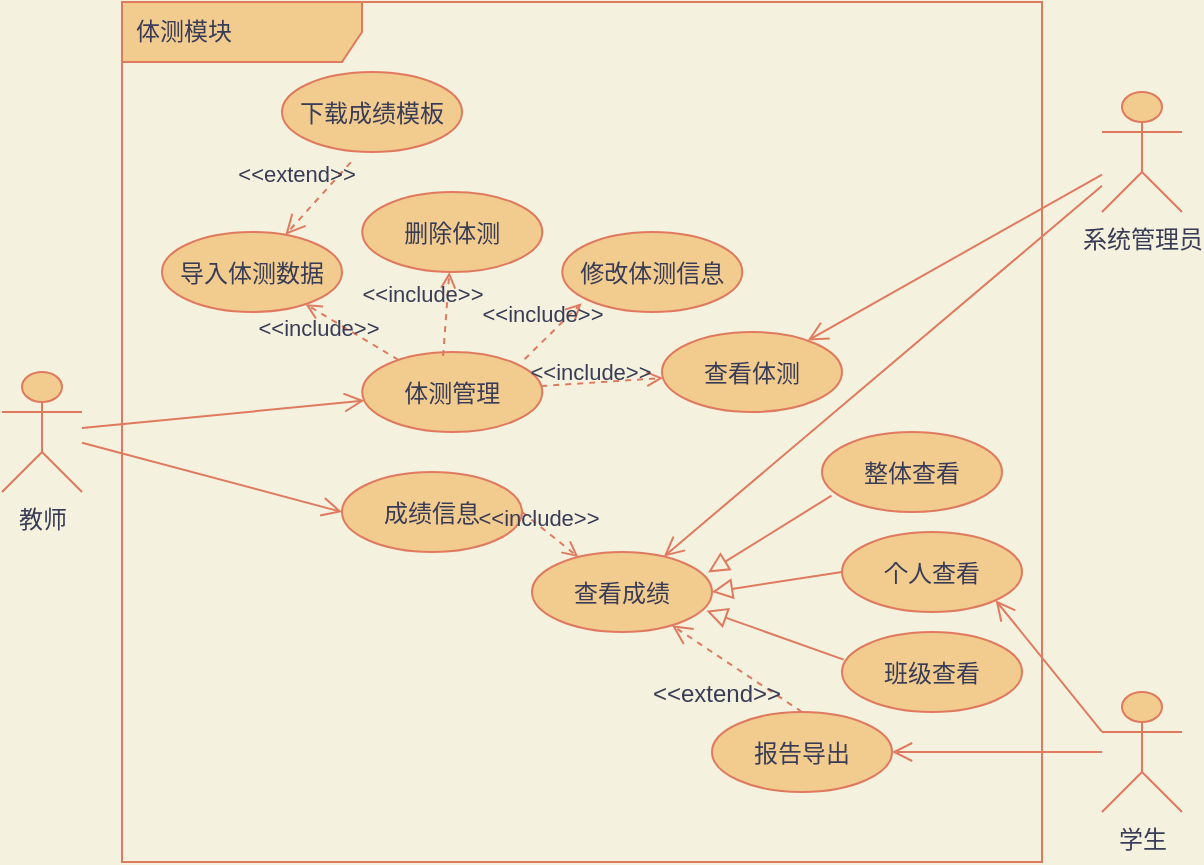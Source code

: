 <mxfile version="18.0.6" type="device"><diagram id="-Uc9xBOUScdRXtl4cBBY" name="第 1 页"><mxGraphModel dx="1209" dy="844" grid="1" gridSize="10" guides="1" tooltips="1" connect="1" arrows="1" fold="1" page="1" pageScale="1" pageWidth="827" pageHeight="1169" background="#F4F1DE" math="0" shadow="0"><root><mxCell id="0"/><mxCell id="1" parent="0"/><mxCell id="ZLjhPjQvMCvGU57sfB4--1" value="" style="edgeStyle=none;rounded=1;sketch=0;orthogonalLoop=1;jettySize=auto;html=1;fontColor=#393C56;endArrow=open;endFill=0;endSize=8;strokeColor=#E07A5F;fillColor=#F2CC8F;labelBackgroundColor=#F4F1DE;" parent="1" source="ZLjhPjQvMCvGU57sfB4--2" target="ZLjhPjQvMCvGU57sfB4--13" edge="1"><mxGeometry relative="1" as="geometry"/></mxCell><mxCell id="ZLjhPjQvMCvGU57sfB4--2" value="教师" style="shape=umlActor;verticalLabelPosition=bottom;verticalAlign=top;html=1;outlineConnect=0;fillColor=#F2CC8F;strokeColor=#E07A5F;fontColor=#393C56;" parent="1" vertex="1"><mxGeometry x="140" y="270" width="40" height="60" as="geometry"/></mxCell><mxCell id="ZLjhPjQvMCvGU57sfB4--7" value="导入体测数据" style="ellipse;fillColor=#F2CC8F;strokeColor=#E07A5F;fontColor=#393C56;" parent="1" vertex="1"><mxGeometry x="220" y="200" width="90" height="40" as="geometry"/></mxCell><mxCell id="ZLjhPjQvMCvGU57sfB4--9" value="查看体测" style="ellipse;fillColor=#F2CC8F;strokeColor=#E07A5F;fontColor=#393C56;" parent="1" vertex="1"><mxGeometry x="470" y="250" width="90" height="40" as="geometry"/></mxCell><mxCell id="ZLjhPjQvMCvGU57sfB4--10" value="修改体测信息" style="ellipse;fillColor=#F2CC8F;strokeColor=#E07A5F;fontColor=#393C56;" parent="1" vertex="1"><mxGeometry x="420.14" y="200" width="90" height="40" as="geometry"/></mxCell><mxCell id="ZLjhPjQvMCvGU57sfB4--13" value="体测管理" style="ellipse;fillColor=#F2CC8F;strokeColor=#E07A5F;fontColor=#393C56;" parent="1" vertex="1"><mxGeometry x="320.14" y="260" width="90" height="40" as="geometry"/></mxCell><mxCell id="ZLjhPjQvMCvGU57sfB4--14" value="删除体测" style="ellipse;fillColor=#F2CC8F;strokeColor=#E07A5F;fontColor=#393C56;" parent="1" vertex="1"><mxGeometry x="320.14" y="180" width="90" height="40" as="geometry"/></mxCell><mxCell id="ZLjhPjQvMCvGU57sfB4--15" value="&amp;lt;&amp;lt;include&amp;gt;&amp;gt;" style="html=1;verticalAlign=bottom;labelBackgroundColor=none;endArrow=open;endFill=0;dashed=1;rounded=1;sketch=0;fontColor=#393C56;strokeColor=#E07A5F;fillColor=#F2CC8F;" parent="1" source="ZLjhPjQvMCvGU57sfB4--13" target="ZLjhPjQvMCvGU57sfB4--7" edge="1"><mxGeometry x="0.408" y="15" width="160" relative="1" as="geometry"><mxPoint x="347.34" y="125.6" as="sourcePoint"/><mxPoint x="290.14" y="240" as="targetPoint"/><mxPoint as="offset"/></mxGeometry></mxCell><mxCell id="ZLjhPjQvMCvGU57sfB4--16" value="&amp;lt;&amp;lt;include&amp;gt;&amp;gt;" style="html=1;verticalAlign=bottom;labelBackgroundColor=none;endArrow=open;endFill=0;dashed=1;rounded=1;sketch=0;fontColor=#393C56;strokeColor=#E07A5F;fillColor=#F2CC8F;exitX=0.449;exitY=0.05;exitDx=0;exitDy=0;exitPerimeter=0;" parent="1" source="ZLjhPjQvMCvGU57sfB4--13" target="ZLjhPjQvMCvGU57sfB4--14" edge="1"><mxGeometry x="0.002" y="12" width="160" relative="1" as="geometry"><mxPoint x="351.182" y="273.07" as="sourcePoint"/><mxPoint x="299.26" y="236.884" as="targetPoint"/><mxPoint as="offset"/></mxGeometry></mxCell><mxCell id="ZLjhPjQvMCvGU57sfB4--17" value="&amp;lt;&amp;lt;include&amp;gt;&amp;gt;" style="html=1;verticalAlign=bottom;labelBackgroundColor=none;endArrow=open;endFill=0;dashed=1;rounded=1;sketch=0;fontColor=#393C56;strokeColor=#E07A5F;fillColor=#F2CC8F;entryX=0.107;entryY=0.89;entryDx=0;entryDy=0;entryPerimeter=0;exitX=0.902;exitY=0.09;exitDx=0;exitDy=0;exitPerimeter=0;" parent="1" source="ZLjhPjQvMCvGU57sfB4--13" target="ZLjhPjQvMCvGU57sfB4--10" edge="1"><mxGeometry x="-0.207" y="4" width="160" relative="1" as="geometry"><mxPoint x="361.182" y="283.07" as="sourcePoint"/><mxPoint x="309.26" y="246.884" as="targetPoint"/><mxPoint as="offset"/></mxGeometry></mxCell><mxCell id="ZLjhPjQvMCvGU57sfB4--18" value="&amp;lt;&amp;lt;include&amp;gt;&amp;gt;" style="html=1;verticalAlign=bottom;labelBackgroundColor=none;endArrow=open;endFill=0;dashed=1;rounded=1;sketch=0;fontColor=#393C56;strokeColor=#E07A5F;fillColor=#F2CC8F;" parent="1" source="ZLjhPjQvMCvGU57sfB4--13" target="ZLjhPjQvMCvGU57sfB4--9" edge="1"><mxGeometry x="-0.217" y="-4" width="160" relative="1" as="geometry"><mxPoint x="420.14" y="280" as="sourcePoint"/><mxPoint x="319.26" y="256.884" as="targetPoint"/><mxPoint as="offset"/></mxGeometry></mxCell><mxCell id="ZLjhPjQvMCvGU57sfB4--20" value="下载成绩模板" style="ellipse;fillColor=#F2CC8F;strokeColor=#E07A5F;fontColor=#393C56;" parent="1" vertex="1"><mxGeometry x="280" y="120" width="90" height="40" as="geometry"/></mxCell><mxCell id="ZLjhPjQvMCvGU57sfB4--21" value="&amp;lt;&amp;lt;extend&amp;gt;&amp;gt;" style="html=1;verticalAlign=bottom;labelBackgroundColor=none;endArrow=open;endFill=0;dashed=1;rounded=1;sketch=0;fontColor=#393C56;endSize=8;strokeColor=#E07A5F;fillColor=#F2CC8F;exitX=0.382;exitY=1.13;exitDx=0;exitDy=0;exitPerimeter=0;" parent="1" source="ZLjhPjQvMCvGU57sfB4--20" target="ZLjhPjQvMCvGU57sfB4--7" edge="1"><mxGeometry x="0.202" y="-10" width="160" relative="1" as="geometry"><mxPoint x="222.47" y="54.2" as="sourcePoint"/><mxPoint x="259.909" y="82.794" as="targetPoint"/><mxPoint as="offset"/></mxGeometry></mxCell><mxCell id="ZLjhPjQvMCvGU57sfB4--24" value="体测模块" style="shape=umlFrame;whiteSpace=wrap;html=1;width=120;height=30;boundedLbl=1;verticalAlign=middle;align=left;spacingLeft=5;fillColor=#F2CC8F;strokeColor=#E07A5F;fontColor=#393C56;" parent="1" vertex="1"><mxGeometry x="200" y="85" width="460" height="430" as="geometry"/></mxCell><mxCell id="ZLjhPjQvMCvGU57sfB4--25" value="成绩信息" style="ellipse;fillColor=#F2CC8F;strokeColor=#E07A5F;fontColor=#393C56;" parent="1" vertex="1"><mxGeometry x="310" y="320" width="90" height="40" as="geometry"/></mxCell><mxCell id="ZLjhPjQvMCvGU57sfB4--26" value="" style="edgeStyle=none;rounded=1;sketch=0;orthogonalLoop=1;jettySize=auto;html=1;fontColor=#393C56;endArrow=open;endFill=0;endSize=8;strokeColor=#E07A5F;fillColor=#F2CC8F;entryX=0;entryY=0.5;entryDx=0;entryDy=0;labelBackgroundColor=#F4F1DE;" parent="1" source="ZLjhPjQvMCvGU57sfB4--2" target="ZLjhPjQvMCvGU57sfB4--25" edge="1"><mxGeometry relative="1" as="geometry"><mxPoint x="200" y="307.951" as="sourcePoint"/><mxPoint x="331.292" y="294.497" as="targetPoint"/></mxGeometry></mxCell><mxCell id="ZLjhPjQvMCvGU57sfB4--27" value="查看成绩" style="ellipse;fillColor=#F2CC8F;strokeColor=#E07A5F;fontColor=#393C56;" parent="1" vertex="1"><mxGeometry x="405" y="360" width="90" height="40" as="geometry"/></mxCell><mxCell id="ZLjhPjQvMCvGU57sfB4--28" value="&amp;lt;&amp;lt;include&amp;gt;&amp;gt;" style="html=1;verticalAlign=bottom;labelBackgroundColor=none;endArrow=open;endFill=0;dashed=1;rounded=1;sketch=0;fontColor=#393C56;strokeColor=#E07A5F;fillColor=#F2CC8F;exitX=1;exitY=0.5;exitDx=0;exitDy=0;" parent="1" source="ZLjhPjQvMCvGU57sfB4--25" target="ZLjhPjQvMCvGU57sfB4--27" edge="1"><mxGeometry x="-0.217" y="-4" width="160" relative="1" as="geometry"><mxPoint x="439.822" y="352.967" as="sourcePoint"/><mxPoint x="349.44" y="326.884" as="targetPoint"/><mxPoint as="offset"/></mxGeometry></mxCell><mxCell id="ZLjhPjQvMCvGU57sfB4--29" value="整体查看" style="ellipse;fillColor=#F2CC8F;strokeColor=#E07A5F;fontColor=#393C56;" parent="1" vertex="1"><mxGeometry x="550" y="300" width="90" height="40" as="geometry"/></mxCell><mxCell id="ZLjhPjQvMCvGU57sfB4--30" value="" style="endArrow=block;startArrow=none;endFill=0;startFill=0;html=1;verticalAlign=bottom;labelBackgroundColor=none;rounded=0;fontSize=12;jumpStyle=arc;entryX=0.978;entryY=0.255;entryDx=0;entryDy=0;strokeWidth=1;endSize=8;entryPerimeter=0;exitX=0.053;exitY=0.795;exitDx=0;exitDy=0;exitPerimeter=0;strokeColor=#E07A5F;fontColor=#393C56;" parent="1" source="ZLjhPjQvMCvGU57sfB4--29" target="ZLjhPjQvMCvGU57sfB4--27" edge="1"><mxGeometry width="160" relative="1" as="geometry"><mxPoint x="580" y="310" as="sourcePoint"/><mxPoint x="440" y="360" as="targetPoint"/></mxGeometry></mxCell><mxCell id="ZLjhPjQvMCvGU57sfB4--31" value="个人查看" style="ellipse;fillColor=#F2CC8F;strokeColor=#E07A5F;fontColor=#393C56;" parent="1" vertex="1"><mxGeometry x="560" y="350" width="90" height="40" as="geometry"/></mxCell><mxCell id="ZLjhPjQvMCvGU57sfB4--32" value="班级查看" style="ellipse;fillColor=#F2CC8F;strokeColor=#E07A5F;fontColor=#393C56;" parent="1" vertex="1"><mxGeometry x="560" y="400" width="90" height="40" as="geometry"/></mxCell><mxCell id="ZLjhPjQvMCvGU57sfB4--33" value="" style="endArrow=block;startArrow=none;endFill=0;startFill=0;html=1;verticalAlign=bottom;labelBackgroundColor=none;rounded=0;fontSize=12;jumpStyle=arc;entryX=1;entryY=0.5;entryDx=0;entryDy=0;strokeWidth=1;endSize=8;exitX=0;exitY=0.5;exitDx=0;exitDy=0;strokeColor=#E07A5F;fontColor=#393C56;" parent="1" source="ZLjhPjQvMCvGU57sfB4--31" target="ZLjhPjQvMCvGU57sfB4--27" edge="1"><mxGeometry width="160" relative="1" as="geometry"><mxPoint x="590" y="320" as="sourcePoint"/><mxPoint x="538.02" y="350.2" as="targetPoint"/></mxGeometry></mxCell><mxCell id="ZLjhPjQvMCvGU57sfB4--34" value="" style="endArrow=block;startArrow=none;endFill=0;startFill=0;html=1;verticalAlign=bottom;labelBackgroundColor=none;rounded=0;fontSize=12;jumpStyle=arc;entryX=0.969;entryY=0.735;entryDx=0;entryDy=0;strokeWidth=1;endSize=8;entryPerimeter=0;exitX=0.009;exitY=0.345;exitDx=0;exitDy=0;exitPerimeter=0;strokeColor=#E07A5F;fontColor=#393C56;" parent="1" source="ZLjhPjQvMCvGU57sfB4--32" target="ZLjhPjQvMCvGU57sfB4--27" edge="1"><mxGeometry width="160" relative="1" as="geometry"><mxPoint x="590" y="360" as="sourcePoint"/><mxPoint x="540" y="360" as="targetPoint"/></mxGeometry></mxCell><mxCell id="ZLjhPjQvMCvGU57sfB4--35" value="报告导出" style="ellipse;fillColor=#F2CC8F;strokeColor=#E07A5F;fontColor=#393C56;" parent="1" vertex="1"><mxGeometry x="495" y="440" width="90" height="40" as="geometry"/></mxCell><mxCell id="ZLjhPjQvMCvGU57sfB4--36" value="&amp;lt;&amp;lt;extend&amp;gt;&amp;gt;" style="html=1;verticalAlign=bottom;labelBackgroundColor=none;endArrow=open;endFill=0;dashed=1;rounded=0;fontSize=12;endSize=8;strokeWidth=1;jumpStyle=arc;exitX=0.5;exitY=0;exitDx=0;exitDy=0;strokeColor=#E07A5F;fontColor=#393C56;" parent="1" source="ZLjhPjQvMCvGU57sfB4--35" target="ZLjhPjQvMCvGU57sfB4--27" edge="1"><mxGeometry x="-0.094" y="24" width="160" relative="1" as="geometry"><mxPoint x="440" y="460" as="sourcePoint"/><mxPoint x="600" y="460" as="targetPoint"/><mxPoint as="offset"/></mxGeometry></mxCell><mxCell id="ZLjhPjQvMCvGU57sfB4--37" value="系统管理员" style="shape=umlActor;verticalLabelPosition=bottom;verticalAlign=top;html=1;outlineConnect=0;fillColor=#F2CC8F;strokeColor=#E07A5F;fontColor=#393C56;" parent="1" vertex="1"><mxGeometry x="690" y="130" width="40" height="60" as="geometry"/></mxCell><mxCell id="ZLjhPjQvMCvGU57sfB4--38" value="学生" style="shape=umlActor;verticalLabelPosition=bottom;verticalAlign=top;html=1;outlineConnect=0;fillColor=#F2CC8F;strokeColor=#E07A5F;fontColor=#393C56;" parent="1" vertex="1"><mxGeometry x="690" y="430" width="40" height="60" as="geometry"/></mxCell><mxCell id="ZLjhPjQvMCvGU57sfB4--39" value="" style="edgeStyle=none;rounded=1;sketch=0;orthogonalLoop=1;jettySize=auto;html=1;fontColor=#393C56;endArrow=open;endFill=0;endSize=8;strokeColor=#E07A5F;fillColor=#F2CC8F;labelBackgroundColor=#F4F1DE;" parent="1" source="ZLjhPjQvMCvGU57sfB4--37" target="ZLjhPjQvMCvGU57sfB4--9" edge="1"><mxGeometry relative="1" as="geometry"><mxPoint x="180" y="305.333" as="sourcePoint"/><mxPoint x="310" y="340" as="targetPoint"/></mxGeometry></mxCell><mxCell id="ZLjhPjQvMCvGU57sfB4--40" value="" style="edgeStyle=none;rounded=1;sketch=0;orthogonalLoop=1;jettySize=auto;html=1;fontColor=#393C56;endArrow=open;endFill=0;endSize=8;strokeColor=#E07A5F;fillColor=#F2CC8F;labelBackgroundColor=#F4F1DE;" parent="1" source="ZLjhPjQvMCvGU57sfB4--37" target="ZLjhPjQvMCvGU57sfB4--27" edge="1"><mxGeometry relative="1" as="geometry"><mxPoint x="190" y="315.333" as="sourcePoint"/><mxPoint x="320" y="350" as="targetPoint"/></mxGeometry></mxCell><mxCell id="ZLjhPjQvMCvGU57sfB4--41" value="" style="edgeStyle=none;rounded=1;sketch=0;orthogonalLoop=1;jettySize=auto;html=1;fontColor=#393C56;endArrow=open;endFill=0;endSize=8;strokeColor=#E07A5F;fillColor=#F2CC8F;entryX=1;entryY=1;entryDx=0;entryDy=0;labelBackgroundColor=#F4F1DE;exitX=0;exitY=0.333;exitDx=0;exitDy=0;exitPerimeter=0;" parent="1" source="ZLjhPjQvMCvGU57sfB4--38" target="ZLjhPjQvMCvGU57sfB4--31" edge="1"><mxGeometry relative="1" as="geometry"><mxPoint x="200" y="325.333" as="sourcePoint"/><mxPoint x="330" y="360" as="targetPoint"/></mxGeometry></mxCell><mxCell id="ZLjhPjQvMCvGU57sfB4--43" value="" style="edgeStyle=none;rounded=1;sketch=0;orthogonalLoop=1;jettySize=auto;html=1;fontColor=#393C56;endArrow=open;endFill=0;endSize=8;strokeColor=#E07A5F;fillColor=#F2CC8F;labelBackgroundColor=#F4F1DE;" parent="1" source="ZLjhPjQvMCvGU57sfB4--38" target="ZLjhPjQvMCvGU57sfB4--35" edge="1"><mxGeometry relative="1" as="geometry"><mxPoint x="210" y="335.333" as="sourcePoint"/><mxPoint x="340" y="370" as="targetPoint"/></mxGeometry></mxCell></root></mxGraphModel></diagram></mxfile>